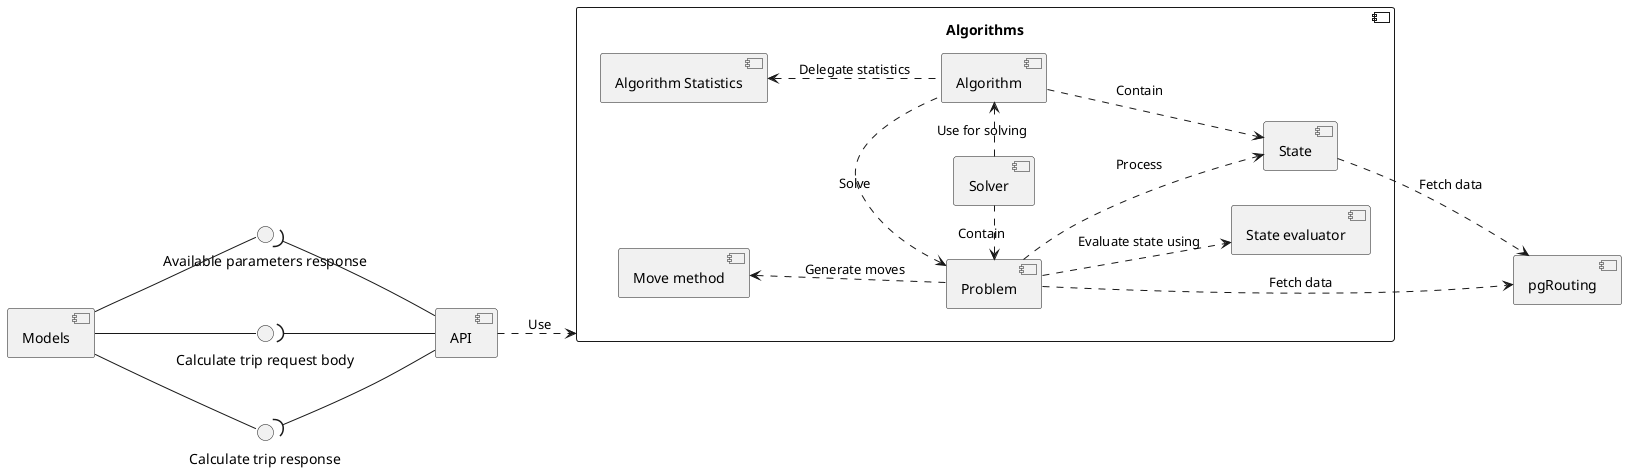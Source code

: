 @startuml Backend main modules

left to right direction

component models as "Models"

interface availableParametersResponse as "Available parameters response"
interface calculateTripRequestBody as "Calculate trip request body"
interface calculateTripResponse as "Calculate trip response"

models -- availableParametersResponse
models -- calculateTripRequestBody
models -- calculateTripResponse

component api as "API"

api -up-( calculateTripResponse
api -up-( calculateTripRequestBody
api -up-( availableParametersResponse

component algorithms as "Algorithms" {

  component algorithm as "Algorithm"

  component move as "Move method"

  component problem as "Problem"

  component statistics as "Algorithm Statistics"

  component solver as "Solver"

  component goal as "State evaluator"

  component state as "State"

  problem .down.> goal : "Evaluate state using"
  problem .up.> move : "Generate moves"
  problem .right.> state : "Process"

  algorithm .left.> problem : "Solve"
  algorithm .down.> state : "Contain"
  algorithm .up.> statistics : "Delegate statistics"

  solver .right.> algorithm : "Use for solving"
  solver .left.> problem : "Contain"

}

component pgrouting as "pgRouting"


problem ..> pgrouting : "Fetch data"
state ..> pgrouting : "Fetch data"


api ..> algorithms : Use

@enduml